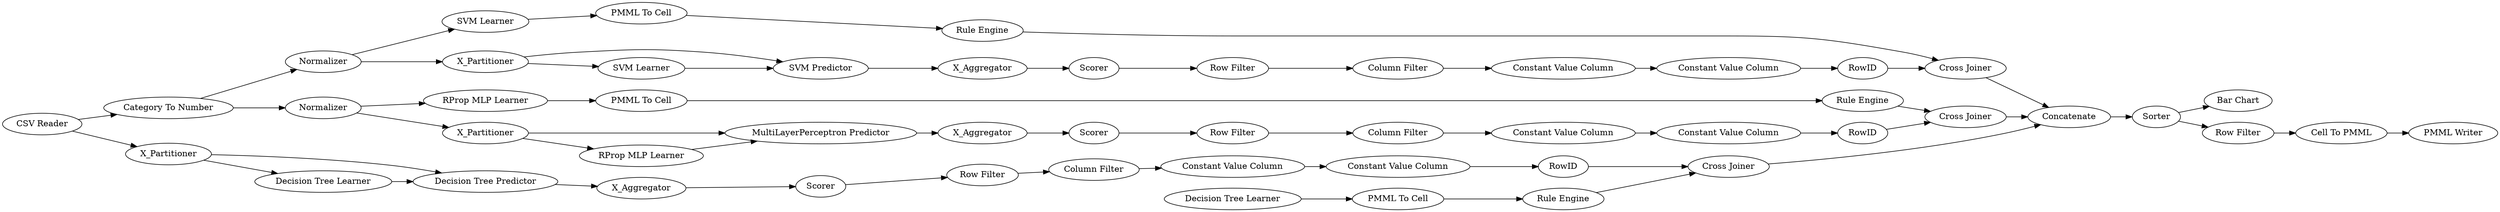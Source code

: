 digraph {
	"-1871258412471300437_34" [label="Rule Engine"]
	"-497430871759795528_32" [label="MultiLayerPerceptron Predictor"]
	"-2983335718676903027_294" [label="Column Filter"]
	"-7832004013904120444_58" [label="Category To Number"]
	"-1710366376814728831_33" [label="SVM Learner"]
	"6928419662719588743_294" [label="Column Filter"]
	"-296635368599910442_28" [label="PMML To Cell"]
	"-6491621533064874828_290" [label="Constant Value Column"]
	"-8500164481951830772_40" [label=Normalizer]
	"5895050898307227545_32" [label="Decision Tree Predictor"]
	"-296635368599910442_33" [label="Decision Tree Learner"]
	"-6491621533064874828_9" [label="Row Filter"]
	"-7832004013904120444_59" [label="Bar Chart"]
	"-7832004013904120444_54" [label="Cell To PMML"]
	"-6491621533064874828_293" [label=RowID]
	"-7832004013904120444_61" [label="PMML Writer"]
	"-1710366376814728831_34" [label="PMML To Cell"]
	"5895050898307227545_2" [label=X_Partitioner]
	"-1871258412471300437_35" [label="RProp MLP Learner"]
	"-8500164481951830772_32" [label="SVM Predictor"]
	"5895050898307227545_39" [label=Scorer]
	"-8500164481951830772_39" [label="Cross Joiner"]
	"-296635368599910442_34" [label="Rule Engine"]
	"-497430871759795528_7" [label=X_Aggregator]
	"5895050898307227545_31" [label="Decision Tree Learner"]
	"-497430871759795528_31" [label="RProp MLP Learner"]
	"-497430871759795528_38" [label="Cross Joiner"]
	"-8500164481951830772_41" [label=Scorer]
	"-1871258412471300437_22" [label="PMML To Cell"]
	"-8500164481951830772_31" [label="SVM Learner"]
	"6928419662719588743_292" [label="Constant Value Column"]
	"5895050898307227545_7" [label=X_Aggregator]
	"-497430871759795528_40" [label=Scorer]
	"-7832004013904120444_52" [label=Sorter]
	"-7832004013904120444_53" [label="Row Filter"]
	"6928419662719588743_293" [label=RowID]
	"-8500164481951830772_2" [label=X_Partitioner]
	"-497430871759795528_39" [label=Normalizer]
	"-497430871759795528_2" [label=X_Partitioner]
	"-2983335718676903027_290" [label="Constant Value Column"]
	"-2983335718676903027_293" [label=RowID]
	"-2983335718676903027_292" [label="Constant Value Column"]
	"6928419662719588743_9" [label="Row Filter"]
	"-6491621533064874828_292" [label="Constant Value Column"]
	"-7832004013904120444_128" [label="CSV Reader"]
	"-7832004013904120444_60" [label=Concatenate]
	"-6491621533064874828_294" [label="Column Filter"]
	"6928419662719588743_290" [label="Constant Value Column"]
	"5895050898307227545_38" [label="Cross Joiner"]
	"-1710366376814728831_35" [label="Rule Engine"]
	"-8500164481951830772_7" [label=X_Aggregator]
	"-2983335718676903027_9" [label="Row Filter"]
	"-7832004013904120444_52" -> "-7832004013904120444_59"
	"-8500164481951830772_2" -> "-8500164481951830772_31"
	"-2983335718676903027_293" -> "-497430871759795528_38"
	"-2983335718676903027_290" -> "-2983335718676903027_292"
	"-497430871759795528_2" -> "-497430871759795528_32"
	"6928419662719588743_290" -> "6928419662719588743_292"
	"-6491621533064874828_293" -> "-8500164481951830772_39"
	"6928419662719588743_292" -> "6928419662719588743_293"
	"5895050898307227545_31" -> "5895050898307227545_32"
	"-2983335718676903027_292" -> "-2983335718676903027_293"
	"-497430871759795528_7" -> "-497430871759795528_40"
	"5895050898307227545_32" -> "5895050898307227545_7"
	"-8500164481951830772_2" -> "-8500164481951830772_32"
	"-497430871759795528_2" -> "-497430871759795528_31"
	"-1871258412471300437_22" -> "-1871258412471300437_34"
	"-6491621533064874828_290" -> "-6491621533064874828_292"
	"-8500164481951830772_7" -> "-8500164481951830772_41"
	"-8500164481951830772_40" -> "-8500164481951830772_2"
	"-7832004013904120444_58" -> "-8500164481951830772_40"
	"-8500164481951830772_40" -> "-1710366376814728831_33"
	"6928419662719588743_294" -> "6928419662719588743_290"
	"5895050898307227545_2" -> "5895050898307227545_31"
	"-1871258412471300437_34" -> "-497430871759795528_38"
	"-1710366376814728831_34" -> "-1710366376814728831_35"
	"-8500164481951830772_39" -> "-7832004013904120444_60"
	"-1710366376814728831_35" -> "-8500164481951830772_39"
	"-497430871759795528_31" -> "-497430871759795528_32"
	"-6491621533064874828_9" -> "-6491621533064874828_294"
	"5895050898307227545_2" -> "5895050898307227545_32"
	"-497430871759795528_32" -> "-497430871759795528_7"
	"-2983335718676903027_294" -> "-2983335718676903027_290"
	"-497430871759795528_39" -> "-1871258412471300437_35"
	"-8500164481951830772_31" -> "-8500164481951830772_32"
	"-6491621533064874828_292" -> "-6491621533064874828_293"
	"-7832004013904120444_58" -> "-497430871759795528_39"
	"5895050898307227545_39" -> "6928419662719588743_9"
	"-296635368599910442_34" -> "5895050898307227545_38"
	"-7832004013904120444_54" -> "-7832004013904120444_61"
	"-7832004013904120444_128" -> "5895050898307227545_2"
	"-2983335718676903027_9" -> "-2983335718676903027_294"
	"-296635368599910442_33" -> "-296635368599910442_28"
	"-497430871759795528_39" -> "-497430871759795528_2"
	"-7832004013904120444_53" -> "-7832004013904120444_54"
	"-7832004013904120444_60" -> "-7832004013904120444_52"
	"-8500164481951830772_41" -> "-6491621533064874828_9"
	"-296635368599910442_28" -> "-296635368599910442_34"
	"-1871258412471300437_35" -> "-1871258412471300437_22"
	"-1710366376814728831_33" -> "-1710366376814728831_34"
	"-497430871759795528_38" -> "-7832004013904120444_60"
	"-8500164481951830772_32" -> "-8500164481951830772_7"
	"-7832004013904120444_128" -> "-7832004013904120444_58"
	"5895050898307227545_7" -> "5895050898307227545_39"
	"6928419662719588743_293" -> "5895050898307227545_38"
	"5895050898307227545_38" -> "-7832004013904120444_60"
	"-497430871759795528_40" -> "-2983335718676903027_9"
	"-6491621533064874828_294" -> "-6491621533064874828_290"
	"-7832004013904120444_52" -> "-7832004013904120444_53"
	"6928419662719588743_9" -> "6928419662719588743_294"
	rankdir=LR
}
